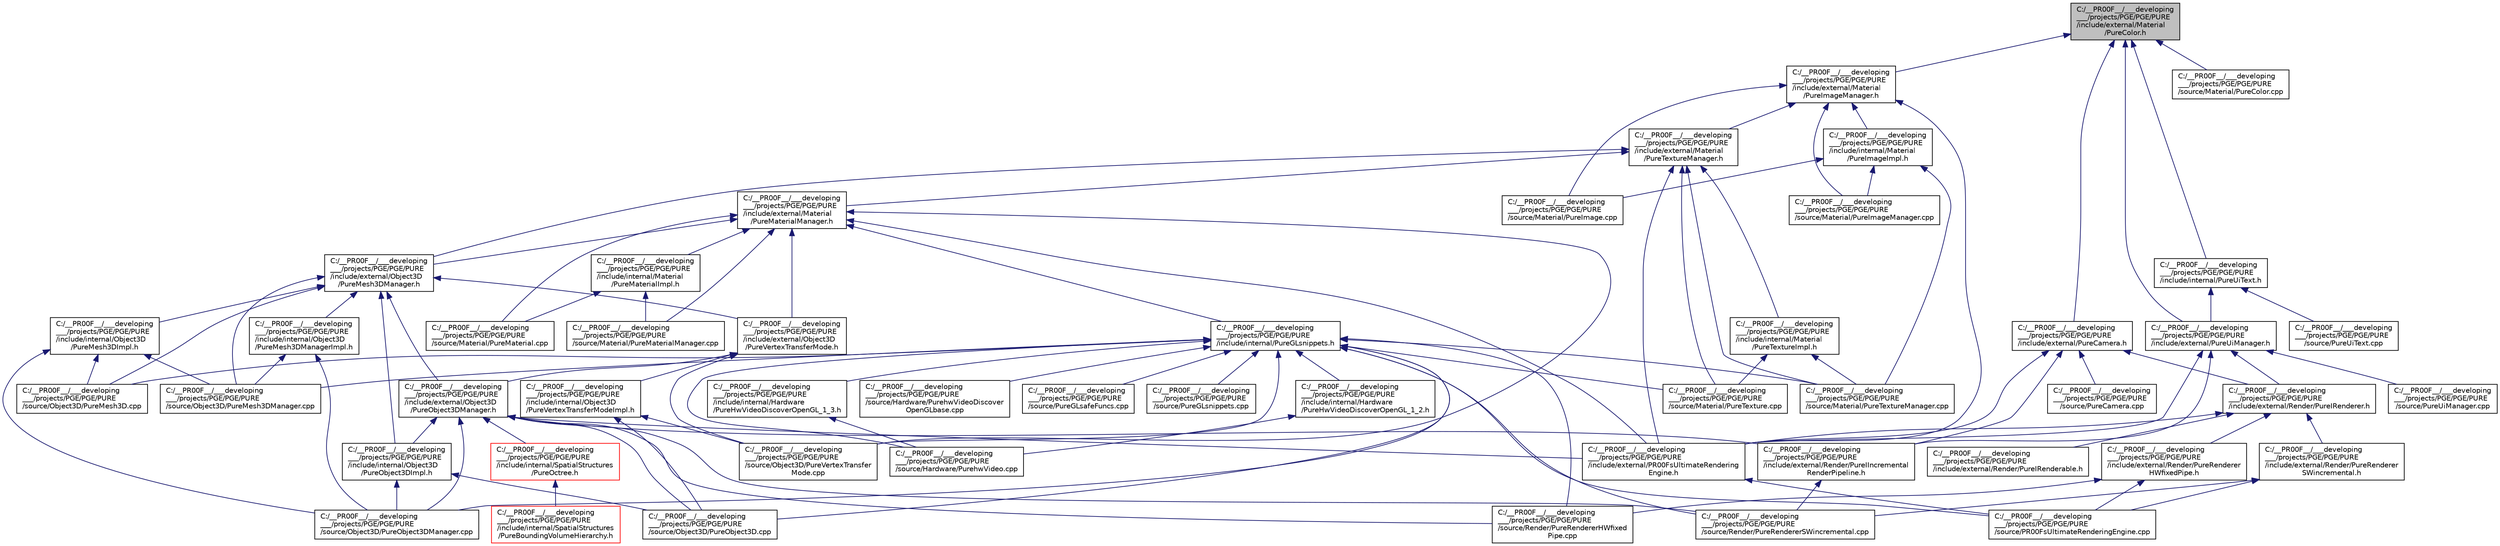 digraph "C:/__PR00F__/___developing___/projects/PGE/PGE/PURE/include/external/Material/PureColor.h"
{
 // LATEX_PDF_SIZE
  edge [fontname="Helvetica",fontsize="10",labelfontname="Helvetica",labelfontsize="10"];
  node [fontname="Helvetica",fontsize="10",shape=record];
  Node1 [label="C:/__PR00F__/___developing\l___/projects/PGE/PGE/PURE\l/include/external/Material\l/PureColor.h",height=0.2,width=0.4,color="black", fillcolor="grey75", style="filled", fontcolor="black",tooltip=" "];
  Node1 -> Node2 [dir="back",color="midnightblue",fontsize="10",style="solid",fontname="Helvetica"];
  Node2 [label="C:/__PR00F__/___developing\l___/projects/PGE/PGE/PURE\l/include/external/Material\l/PureImageManager.h",height=0.2,width=0.4,color="black", fillcolor="white", style="filled",URL="$_pure_image_manager_8h.html",tooltip=" "];
  Node2 -> Node3 [dir="back",color="midnightblue",fontsize="10",style="solid",fontname="Helvetica"];
  Node3 [label="C:/__PR00F__/___developing\l___/projects/PGE/PGE/PURE\l/include/external/Material\l/PureTextureManager.h",height=0.2,width=0.4,color="black", fillcolor="white", style="filled",URL="$_pure_texture_manager_8h.html",tooltip=" "];
  Node3 -> Node4 [dir="back",color="midnightblue",fontsize="10",style="solid",fontname="Helvetica"];
  Node4 [label="C:/__PR00F__/___developing\l___/projects/PGE/PGE/PURE\l/include/external/Material\l/PureMaterialManager.h",height=0.2,width=0.4,color="black", fillcolor="white", style="filled",URL="$_pure_material_manager_8h.html",tooltip=" "];
  Node4 -> Node5 [dir="back",color="midnightblue",fontsize="10",style="solid",fontname="Helvetica"];
  Node5 [label="C:/__PR00F__/___developing\l___/projects/PGE/PGE/PURE\l/include/external/Object3D\l/PureMesh3DManager.h",height=0.2,width=0.4,color="black", fillcolor="white", style="filled",URL="$_pure_mesh3_d_manager_8h.html",tooltip=" "];
  Node5 -> Node6 [dir="back",color="midnightblue",fontsize="10",style="solid",fontname="Helvetica"];
  Node6 [label="C:/__PR00F__/___developing\l___/projects/PGE/PGE/PURE\l/include/external/Object3D\l/PureObject3DManager.h",height=0.2,width=0.4,color="black", fillcolor="white", style="filled",URL="$_pure_object3_d_manager_8h.html",tooltip=" "];
  Node6 -> Node7 [dir="back",color="midnightblue",fontsize="10",style="solid",fontname="Helvetica"];
  Node7 [label="C:/__PR00F__/___developing\l___/projects/PGE/PGE/PURE\l/include/external/PR00FsUltimateRendering\lEngine.h",height=0.2,width=0.4,color="black", fillcolor="white", style="filled",URL="$_p_r00_fs_ultimate_rendering_engine_8h.html",tooltip=" "];
  Node7 -> Node8 [dir="back",color="midnightblue",fontsize="10",style="solid",fontname="Helvetica"];
  Node8 [label="C:/__PR00F__/___developing\l___/projects/PGE/PGE/PURE\l/source/PR00FsUltimateRenderingEngine.cpp",height=0.2,width=0.4,color="black", fillcolor="white", style="filled",URL="$_p_r00_fs_ultimate_rendering_engine_8cpp.html",tooltip=" "];
  Node6 -> Node9 [dir="back",color="midnightblue",fontsize="10",style="solid",fontname="Helvetica"];
  Node9 [label="C:/__PR00F__/___developing\l___/projects/PGE/PGE/PURE\l/include/external/Render/PureIIncremental\lRenderPipeline.h",height=0.2,width=0.4,color="black", fillcolor="white", style="filled",URL="$_pure_i_incremental_render_pipeline_8h.html",tooltip=" "];
  Node9 -> Node10 [dir="back",color="midnightblue",fontsize="10",style="solid",fontname="Helvetica"];
  Node10 [label="C:/__PR00F__/___developing\l___/projects/PGE/PGE/PURE\l/source/Render/PureRendererSWincremental.cpp",height=0.2,width=0.4,color="black", fillcolor="white", style="filled",URL="$_pure_renderer_s_wincremental_8cpp.html",tooltip=" "];
  Node6 -> Node11 [dir="back",color="midnightblue",fontsize="10",style="solid",fontname="Helvetica"];
  Node11 [label="C:/__PR00F__/___developing\l___/projects/PGE/PGE/PURE\l/include/internal/Object3D\l/PureObject3DImpl.h",height=0.2,width=0.4,color="black", fillcolor="white", style="filled",URL="$_pure_object3_d_impl_8h.html",tooltip=" "];
  Node11 -> Node12 [dir="back",color="midnightblue",fontsize="10",style="solid",fontname="Helvetica"];
  Node12 [label="C:/__PR00F__/___developing\l___/projects/PGE/PGE/PURE\l/source/Object3D/PureObject3D.cpp",height=0.2,width=0.4,color="black", fillcolor="white", style="filled",URL="$_pure_object3_d_8cpp.html",tooltip=" "];
  Node11 -> Node13 [dir="back",color="midnightblue",fontsize="10",style="solid",fontname="Helvetica"];
  Node13 [label="C:/__PR00F__/___developing\l___/projects/PGE/PGE/PURE\l/source/Object3D/PureObject3DManager.cpp",height=0.2,width=0.4,color="black", fillcolor="white", style="filled",URL="$_pure_object3_d_manager_8cpp.html",tooltip=" "];
  Node6 -> Node14 [dir="back",color="midnightblue",fontsize="10",style="solid",fontname="Helvetica"];
  Node14 [label="C:/__PR00F__/___developing\l___/projects/PGE/PGE/PURE\l/include/internal/SpatialStructures\l/PureOctree.h",height=0.2,width=0.4,color="red", fillcolor="white", style="filled",URL="$_pure_octree_8h.html",tooltip=" "];
  Node14 -> Node15 [dir="back",color="midnightblue",fontsize="10",style="solid",fontname="Helvetica"];
  Node15 [label="C:/__PR00F__/___developing\l___/projects/PGE/PGE/PURE\l/include/internal/SpatialStructures\l/PureBoundingVolumeHierarchy.h",height=0.2,width=0.4,color="red", fillcolor="white", style="filled",URL="$_pure_bounding_volume_hierarchy_8h.html",tooltip=" "];
  Node6 -> Node12 [dir="back",color="midnightblue",fontsize="10",style="solid",fontname="Helvetica"];
  Node6 -> Node13 [dir="back",color="midnightblue",fontsize="10",style="solid",fontname="Helvetica"];
  Node6 -> Node18 [dir="back",color="midnightblue",fontsize="10",style="solid",fontname="Helvetica"];
  Node18 [label="C:/__PR00F__/___developing\l___/projects/PGE/PGE/PURE\l/source/Render/PureRendererHWfixed\lPipe.cpp",height=0.2,width=0.4,color="black", fillcolor="white", style="filled",URL="$_pure_renderer_h_wfixed_pipe_8cpp.html",tooltip=" "];
  Node6 -> Node10 [dir="back",color="midnightblue",fontsize="10",style="solid",fontname="Helvetica"];
  Node5 -> Node19 [dir="back",color="midnightblue",fontsize="10",style="solid",fontname="Helvetica"];
  Node19 [label="C:/__PR00F__/___developing\l___/projects/PGE/PGE/PURE\l/include/external/Object3D\l/PureVertexTransferMode.h",height=0.2,width=0.4,color="black", fillcolor="white", style="filled",URL="$_pure_vertex_transfer_mode_8h.html",tooltip=" "];
  Node19 -> Node6 [dir="back",color="midnightblue",fontsize="10",style="solid",fontname="Helvetica"];
  Node19 -> Node20 [dir="back",color="midnightblue",fontsize="10",style="solid",fontname="Helvetica"];
  Node20 [label="C:/__PR00F__/___developing\l___/projects/PGE/PGE/PURE\l/include/internal/Object3D\l/PureVertexTransferModeImpl.h",height=0.2,width=0.4,color="black", fillcolor="white", style="filled",URL="$_pure_vertex_transfer_mode_impl_8h.html",tooltip=" "];
  Node20 -> Node12 [dir="back",color="midnightblue",fontsize="10",style="solid",fontname="Helvetica"];
  Node20 -> Node21 [dir="back",color="midnightblue",fontsize="10",style="solid",fontname="Helvetica"];
  Node21 [label="C:/__PR00F__/___developing\l___/projects/PGE/PGE/PURE\l/source/Object3D/PureVertexTransfer\lMode.cpp",height=0.2,width=0.4,color="black", fillcolor="white", style="filled",URL="$_pure_vertex_transfer_mode_8cpp.html",tooltip=" "];
  Node19 -> Node21 [dir="back",color="midnightblue",fontsize="10",style="solid",fontname="Helvetica"];
  Node5 -> Node22 [dir="back",color="midnightblue",fontsize="10",style="solid",fontname="Helvetica"];
  Node22 [label="C:/__PR00F__/___developing\l___/projects/PGE/PGE/PURE\l/include/internal/Object3D\l/PureMesh3DImpl.h",height=0.2,width=0.4,color="black", fillcolor="white", style="filled",URL="$_pure_mesh3_d_impl_8h.html",tooltip=" "];
  Node22 -> Node23 [dir="back",color="midnightblue",fontsize="10",style="solid",fontname="Helvetica"];
  Node23 [label="C:/__PR00F__/___developing\l___/projects/PGE/PGE/PURE\l/source/Object3D/PureMesh3D.cpp",height=0.2,width=0.4,color="black", fillcolor="white", style="filled",URL="$_pure_mesh3_d_8cpp.html",tooltip=" "];
  Node22 -> Node24 [dir="back",color="midnightblue",fontsize="10",style="solid",fontname="Helvetica"];
  Node24 [label="C:/__PR00F__/___developing\l___/projects/PGE/PGE/PURE\l/source/Object3D/PureMesh3DManager.cpp",height=0.2,width=0.4,color="black", fillcolor="white", style="filled",URL="$_pure_mesh3_d_manager_8cpp.html",tooltip=" "];
  Node22 -> Node13 [dir="back",color="midnightblue",fontsize="10",style="solid",fontname="Helvetica"];
  Node5 -> Node25 [dir="back",color="midnightblue",fontsize="10",style="solid",fontname="Helvetica"];
  Node25 [label="C:/__PR00F__/___developing\l___/projects/PGE/PGE/PURE\l/include/internal/Object3D\l/PureMesh3DManagerImpl.h",height=0.2,width=0.4,color="black", fillcolor="white", style="filled",URL="$_pure_mesh3_d_manager_impl_8h.html",tooltip=" "];
  Node25 -> Node24 [dir="back",color="midnightblue",fontsize="10",style="solid",fontname="Helvetica"];
  Node25 -> Node13 [dir="back",color="midnightblue",fontsize="10",style="solid",fontname="Helvetica"];
  Node5 -> Node11 [dir="back",color="midnightblue",fontsize="10",style="solid",fontname="Helvetica"];
  Node5 -> Node23 [dir="back",color="midnightblue",fontsize="10",style="solid",fontname="Helvetica"];
  Node5 -> Node24 [dir="back",color="midnightblue",fontsize="10",style="solid",fontname="Helvetica"];
  Node4 -> Node19 [dir="back",color="midnightblue",fontsize="10",style="solid",fontname="Helvetica"];
  Node4 -> Node7 [dir="back",color="midnightblue",fontsize="10",style="solid",fontname="Helvetica"];
  Node4 -> Node26 [dir="back",color="midnightblue",fontsize="10",style="solid",fontname="Helvetica"];
  Node26 [label="C:/__PR00F__/___developing\l___/projects/PGE/PGE/PURE\l/include/internal/Material\l/PureMaterialImpl.h",height=0.2,width=0.4,color="black", fillcolor="white", style="filled",URL="$_pure_material_impl_8h.html",tooltip=" "];
  Node26 -> Node27 [dir="back",color="midnightblue",fontsize="10",style="solid",fontname="Helvetica"];
  Node27 [label="C:/__PR00F__/___developing\l___/projects/PGE/PGE/PURE\l/source/Material/PureMaterial.cpp",height=0.2,width=0.4,color="black", fillcolor="white", style="filled",URL="$_pure_material_8cpp.html",tooltip=" "];
  Node26 -> Node28 [dir="back",color="midnightblue",fontsize="10",style="solid",fontname="Helvetica"];
  Node28 [label="C:/__PR00F__/___developing\l___/projects/PGE/PGE/PURE\l/source/Material/PureMaterialManager.cpp",height=0.2,width=0.4,color="black", fillcolor="white", style="filled",URL="$_pure_material_manager_8cpp.html",tooltip=" "];
  Node4 -> Node29 [dir="back",color="midnightblue",fontsize="10",style="solid",fontname="Helvetica"];
  Node29 [label="C:/__PR00F__/___developing\l___/projects/PGE/PGE/PURE\l/include/internal/PureGLsnippets.h",height=0.2,width=0.4,color="black", fillcolor="white", style="filled",URL="$_pure_g_lsnippets_8h.html",tooltip=" "];
  Node29 -> Node30 [dir="back",color="midnightblue",fontsize="10",style="solid",fontname="Helvetica"];
  Node30 [label="C:/__PR00F__/___developing\l___/projects/PGE/PGE/PURE\l/include/internal/Hardware\l/PureHwVideoDiscoverOpenGL_1_2.h",height=0.2,width=0.4,color="black", fillcolor="white", style="filled",URL="$_pure_hw_video_discover_open_g_l__1__2_8h.html",tooltip=" "];
  Node30 -> Node31 [dir="back",color="midnightblue",fontsize="10",style="solid",fontname="Helvetica"];
  Node31 [label="C:/__PR00F__/___developing\l___/projects/PGE/PGE/PURE\l/source/Hardware/PurehwVideo.cpp",height=0.2,width=0.4,color="black", fillcolor="white", style="filled",URL="$_purehw_video_8cpp.html",tooltip=" "];
  Node29 -> Node32 [dir="back",color="midnightblue",fontsize="10",style="solid",fontname="Helvetica"];
  Node32 [label="C:/__PR00F__/___developing\l___/projects/PGE/PGE/PURE\l/include/internal/Hardware\l/PureHwVideoDiscoverOpenGL_1_3.h",height=0.2,width=0.4,color="black", fillcolor="white", style="filled",URL="$_pure_hw_video_discover_open_g_l__1__3_8h.html",tooltip=" "];
  Node32 -> Node31 [dir="back",color="midnightblue",fontsize="10",style="solid",fontname="Helvetica"];
  Node29 -> Node31 [dir="back",color="midnightblue",fontsize="10",style="solid",fontname="Helvetica"];
  Node29 -> Node33 [dir="back",color="midnightblue",fontsize="10",style="solid",fontname="Helvetica"];
  Node33 [label="C:/__PR00F__/___developing\l___/projects/PGE/PGE/PURE\l/source/Hardware/PurehwVideoDiscover\lOpenGLbase.cpp",height=0.2,width=0.4,color="black", fillcolor="white", style="filled",URL="$_purehw_video_discover_open_g_lbase_8cpp.html",tooltip=" "];
  Node29 -> Node34 [dir="back",color="midnightblue",fontsize="10",style="solid",fontname="Helvetica"];
  Node34 [label="C:/__PR00F__/___developing\l___/projects/PGE/PGE/PURE\l/source/Material/PureTexture.cpp",height=0.2,width=0.4,color="black", fillcolor="white", style="filled",URL="$_pure_texture_8cpp.html",tooltip=" "];
  Node29 -> Node35 [dir="back",color="midnightblue",fontsize="10",style="solid",fontname="Helvetica"];
  Node35 [label="C:/__PR00F__/___developing\l___/projects/PGE/PGE/PURE\l/source/Material/PureTextureManager.cpp",height=0.2,width=0.4,color="black", fillcolor="white", style="filled",URL="$_pure_texture_manager_8cpp.html",tooltip=" "];
  Node29 -> Node23 [dir="back",color="midnightblue",fontsize="10",style="solid",fontname="Helvetica"];
  Node29 -> Node24 [dir="back",color="midnightblue",fontsize="10",style="solid",fontname="Helvetica"];
  Node29 -> Node12 [dir="back",color="midnightblue",fontsize="10",style="solid",fontname="Helvetica"];
  Node29 -> Node13 [dir="back",color="midnightblue",fontsize="10",style="solid",fontname="Helvetica"];
  Node29 -> Node21 [dir="back",color="midnightblue",fontsize="10",style="solid",fontname="Helvetica"];
  Node29 -> Node8 [dir="back",color="midnightblue",fontsize="10",style="solid",fontname="Helvetica"];
  Node29 -> Node36 [dir="back",color="midnightblue",fontsize="10",style="solid",fontname="Helvetica"];
  Node36 [label="C:/__PR00F__/___developing\l___/projects/PGE/PGE/PURE\l/source/PureGLsafeFuncs.cpp",height=0.2,width=0.4,color="black", fillcolor="white", style="filled",URL="$_pure_g_lsafe_funcs_8cpp.html",tooltip=" "];
  Node29 -> Node37 [dir="back",color="midnightblue",fontsize="10",style="solid",fontname="Helvetica"];
  Node37 [label="C:/__PR00F__/___developing\l___/projects/PGE/PGE/PURE\l/source/PureGLsnippets.cpp",height=0.2,width=0.4,color="black", fillcolor="white", style="filled",URL="$_pure_g_lsnippets_8cpp.html",tooltip=" "];
  Node29 -> Node18 [dir="back",color="midnightblue",fontsize="10",style="solid",fontname="Helvetica"];
  Node29 -> Node10 [dir="back",color="midnightblue",fontsize="10",style="solid",fontname="Helvetica"];
  Node4 -> Node27 [dir="back",color="midnightblue",fontsize="10",style="solid",fontname="Helvetica"];
  Node4 -> Node28 [dir="back",color="midnightblue",fontsize="10",style="solid",fontname="Helvetica"];
  Node4 -> Node21 [dir="back",color="midnightblue",fontsize="10",style="solid",fontname="Helvetica"];
  Node3 -> Node5 [dir="back",color="midnightblue",fontsize="10",style="solid",fontname="Helvetica"];
  Node3 -> Node7 [dir="back",color="midnightblue",fontsize="10",style="solid",fontname="Helvetica"];
  Node3 -> Node38 [dir="back",color="midnightblue",fontsize="10",style="solid",fontname="Helvetica"];
  Node38 [label="C:/__PR00F__/___developing\l___/projects/PGE/PGE/PURE\l/include/internal/Material\l/PureTextureImpl.h",height=0.2,width=0.4,color="black", fillcolor="white", style="filled",URL="$_pure_texture_impl_8h.html",tooltip=" "];
  Node38 -> Node34 [dir="back",color="midnightblue",fontsize="10",style="solid",fontname="Helvetica"];
  Node38 -> Node35 [dir="back",color="midnightblue",fontsize="10",style="solid",fontname="Helvetica"];
  Node3 -> Node34 [dir="back",color="midnightblue",fontsize="10",style="solid",fontname="Helvetica"];
  Node3 -> Node35 [dir="back",color="midnightblue",fontsize="10",style="solid",fontname="Helvetica"];
  Node2 -> Node7 [dir="back",color="midnightblue",fontsize="10",style="solid",fontname="Helvetica"];
  Node2 -> Node39 [dir="back",color="midnightblue",fontsize="10",style="solid",fontname="Helvetica"];
  Node39 [label="C:/__PR00F__/___developing\l___/projects/PGE/PGE/PURE\l/include/internal/Material\l/PureImageImpl.h",height=0.2,width=0.4,color="black", fillcolor="white", style="filled",URL="$_pure_image_impl_8h.html",tooltip=" "];
  Node39 -> Node40 [dir="back",color="midnightblue",fontsize="10",style="solid",fontname="Helvetica"];
  Node40 [label="C:/__PR00F__/___developing\l___/projects/PGE/PGE/PURE\l/source/Material/PureImage.cpp",height=0.2,width=0.4,color="black", fillcolor="white", style="filled",URL="$_pure_image_8cpp.html",tooltip=" "];
  Node39 -> Node41 [dir="back",color="midnightblue",fontsize="10",style="solid",fontname="Helvetica"];
  Node41 [label="C:/__PR00F__/___developing\l___/projects/PGE/PGE/PURE\l/source/Material/PureImageManager.cpp",height=0.2,width=0.4,color="black", fillcolor="white", style="filled",URL="$_pure_image_manager_8cpp.html",tooltip=" "];
  Node39 -> Node35 [dir="back",color="midnightblue",fontsize="10",style="solid",fontname="Helvetica"];
  Node2 -> Node40 [dir="back",color="midnightblue",fontsize="10",style="solid",fontname="Helvetica"];
  Node2 -> Node41 [dir="back",color="midnightblue",fontsize="10",style="solid",fontname="Helvetica"];
  Node1 -> Node42 [dir="back",color="midnightblue",fontsize="10",style="solid",fontname="Helvetica"];
  Node42 [label="C:/__PR00F__/___developing\l___/projects/PGE/PGE/PURE\l/include/external/PureCamera.h",height=0.2,width=0.4,color="black", fillcolor="white", style="filled",URL="$_pure_camera_8h.html",tooltip=" "];
  Node42 -> Node7 [dir="back",color="midnightblue",fontsize="10",style="solid",fontname="Helvetica"];
  Node42 -> Node9 [dir="back",color="midnightblue",fontsize="10",style="solid",fontname="Helvetica"];
  Node42 -> Node43 [dir="back",color="midnightblue",fontsize="10",style="solid",fontname="Helvetica"];
  Node43 [label="C:/__PR00F__/___developing\l___/projects/PGE/PGE/PURE\l/include/external/Render/PureIRenderer.h",height=0.2,width=0.4,color="black", fillcolor="white", style="filled",URL="$_pure_i_renderer_8h.html",tooltip=" "];
  Node43 -> Node7 [dir="back",color="midnightblue",fontsize="10",style="solid",fontname="Helvetica"];
  Node43 -> Node44 [dir="back",color="midnightblue",fontsize="10",style="solid",fontname="Helvetica"];
  Node44 [label="C:/__PR00F__/___developing\l___/projects/PGE/PGE/PURE\l/include/external/Render/PureIRenderable.h",height=0.2,width=0.4,color="black", fillcolor="white", style="filled",URL="$_pure_i_renderable_8h.html",tooltip=" "];
  Node43 -> Node45 [dir="back",color="midnightblue",fontsize="10",style="solid",fontname="Helvetica"];
  Node45 [label="C:/__PR00F__/___developing\l___/projects/PGE/PGE/PURE\l/include/external/Render/PureRenderer\lHWfixedPipe.h",height=0.2,width=0.4,color="black", fillcolor="white", style="filled",URL="$_pure_renderer_h_wfixed_pipe_8h.html",tooltip=" "];
  Node45 -> Node8 [dir="back",color="midnightblue",fontsize="10",style="solid",fontname="Helvetica"];
  Node45 -> Node18 [dir="back",color="midnightblue",fontsize="10",style="solid",fontname="Helvetica"];
  Node43 -> Node46 [dir="back",color="midnightblue",fontsize="10",style="solid",fontname="Helvetica"];
  Node46 [label="C:/__PR00F__/___developing\l___/projects/PGE/PGE/PURE\l/include/external/Render/PureRenderer\lSWincremental.h",height=0.2,width=0.4,color="black", fillcolor="white", style="filled",URL="$_pure_renderer_s_wincremental_8h.html",tooltip=" "];
  Node46 -> Node8 [dir="back",color="midnightblue",fontsize="10",style="solid",fontname="Helvetica"];
  Node46 -> Node10 [dir="back",color="midnightblue",fontsize="10",style="solid",fontname="Helvetica"];
  Node42 -> Node47 [dir="back",color="midnightblue",fontsize="10",style="solid",fontname="Helvetica"];
  Node47 [label="C:/__PR00F__/___developing\l___/projects/PGE/PGE/PURE\l/source/PureCamera.cpp",height=0.2,width=0.4,color="black", fillcolor="white", style="filled",URL="$_pure_camera_8cpp.html",tooltip=" "];
  Node1 -> Node48 [dir="back",color="midnightblue",fontsize="10",style="solid",fontname="Helvetica"];
  Node48 [label="C:/__PR00F__/___developing\l___/projects/PGE/PGE/PURE\l/include/external/PureUiManager.h",height=0.2,width=0.4,color="black", fillcolor="white", style="filled",URL="$_pure_ui_manager_8h.html",tooltip=" "];
  Node48 -> Node7 [dir="back",color="midnightblue",fontsize="10",style="solid",fontname="Helvetica"];
  Node48 -> Node9 [dir="back",color="midnightblue",fontsize="10",style="solid",fontname="Helvetica"];
  Node48 -> Node43 [dir="back",color="midnightblue",fontsize="10",style="solid",fontname="Helvetica"];
  Node48 -> Node49 [dir="back",color="midnightblue",fontsize="10",style="solid",fontname="Helvetica"];
  Node49 [label="C:/__PR00F__/___developing\l___/projects/PGE/PGE/PURE\l/source/PureUiManager.cpp",height=0.2,width=0.4,color="black", fillcolor="white", style="filled",URL="$_pure_ui_manager_8cpp.html",tooltip=" "];
  Node1 -> Node50 [dir="back",color="midnightblue",fontsize="10",style="solid",fontname="Helvetica"];
  Node50 [label="C:/__PR00F__/___developing\l___/projects/PGE/PGE/PURE\l/include/internal/PureUiText.h",height=0.2,width=0.4,color="black", fillcolor="white", style="filled",URL="$_pure_ui_text_8h.html",tooltip=" "];
  Node50 -> Node48 [dir="back",color="midnightblue",fontsize="10",style="solid",fontname="Helvetica"];
  Node50 -> Node51 [dir="back",color="midnightblue",fontsize="10",style="solid",fontname="Helvetica"];
  Node51 [label="C:/__PR00F__/___developing\l___/projects/PGE/PGE/PURE\l/source/PureUiText.cpp",height=0.2,width=0.4,color="black", fillcolor="white", style="filled",URL="$_pure_ui_text_8cpp.html",tooltip=" "];
  Node1 -> Node52 [dir="back",color="midnightblue",fontsize="10",style="solid",fontname="Helvetica"];
  Node52 [label="C:/__PR00F__/___developing\l___/projects/PGE/PGE/PURE\l/source/Material/PureColor.cpp",height=0.2,width=0.4,color="black", fillcolor="white", style="filled",URL="$_pure_color_8cpp.html",tooltip=" "];
}
